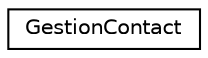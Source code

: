 digraph "Graphe hiérarchique des classes"
{
 // LATEX_PDF_SIZE
  edge [fontname="Helvetica",fontsize="10",labelfontname="Helvetica",labelfontsize="10"];
  node [fontname="Helvetica",fontsize="10",shape=record];
  rankdir="LR";
  Node0 [label="GestionContact",height=0.2,width=0.4,color="black", fillcolor="white", style="filled",URL="$class_gestion_contact.html",tooltip="Class de gestion des Contact: ajout, suppressions, requetes, ..."];
}
